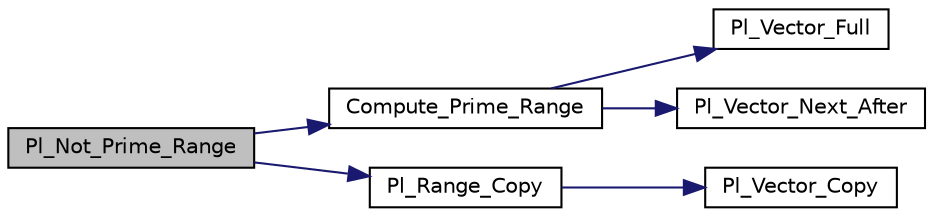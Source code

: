 digraph "Pl_Not_Prime_Range"
{
  edge [fontname="Helvetica",fontsize="10",labelfontname="Helvetica",labelfontsize="10"];
  node [fontname="Helvetica",fontsize="10",shape=record];
  rankdir="LR";
  Node1 [label="Pl_Not_Prime_Range",height=0.2,width=0.4,color="black", fillcolor="grey75", style="filled", fontcolor="black"];
  Node1 -> Node2 [color="midnightblue",fontsize="10",style="solid",fontname="Helvetica"];
  Node2 [label="Compute_Prime_Range",height=0.2,width=0.4,color="black", fillcolor="white", style="filled",URL="$fd__prime__c_8c.html#a30372e1fa62b55e9b665d97146181da0"];
  Node2 -> Node3 [color="midnightblue",fontsize="10",style="solid",fontname="Helvetica"];
  Node3 [label="Pl_Vector_Full",height=0.2,width=0.4,color="black", fillcolor="white", style="filled",URL="$fd__range_8c.html#a4eabe9d15c96288e7060d4122274f6f0"];
  Node2 -> Node4 [color="midnightblue",fontsize="10",style="solid",fontname="Helvetica"];
  Node4 [label="Pl_Vector_Next_After",height=0.2,width=0.4,color="black", fillcolor="white", style="filled",URL="$fd__range_8c.html#a005e506b40afe41ea807a6be7c7e6416"];
  Node1 -> Node5 [color="midnightblue",fontsize="10",style="solid",fontname="Helvetica"];
  Node5 [label="Pl_Range_Copy",height=0.2,width=0.4,color="black", fillcolor="white", style="filled",URL="$fd__range_8c.html#a84a1b977811b34403aa33b60c2cab73c"];
  Node5 -> Node6 [color="midnightblue",fontsize="10",style="solid",fontname="Helvetica"];
  Node6 [label="Pl_Vector_Copy",height=0.2,width=0.4,color="black", fillcolor="white", style="filled",URL="$fd__range_8c.html#a87fdca8e2996885ee3c9946eacb221bc"];
}
